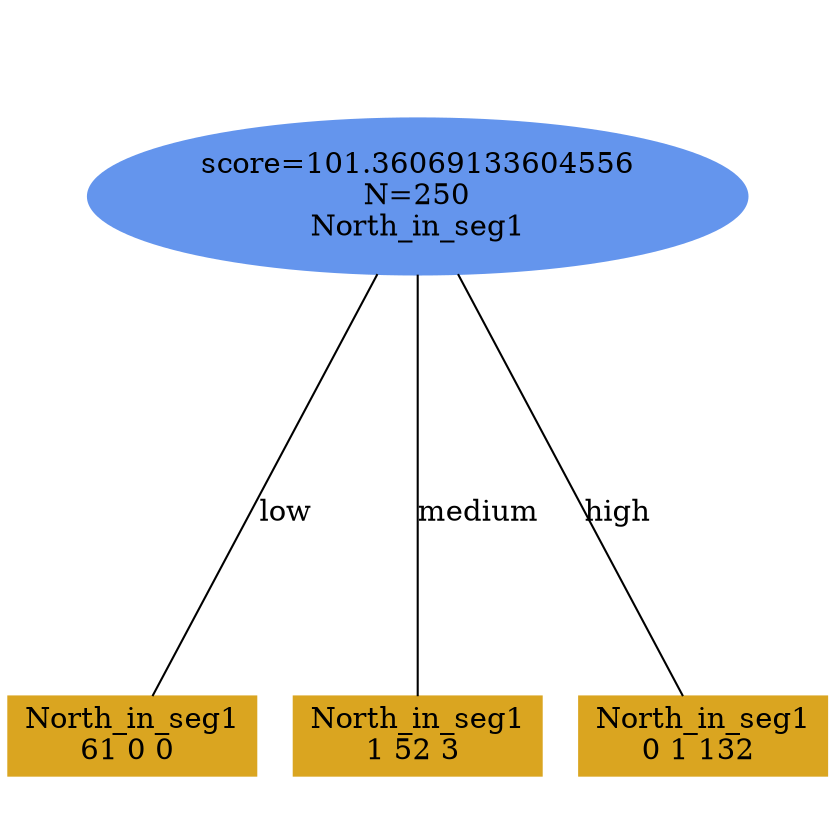 digraph "DD" {
size = "7.5,10"
ratio=1.0;
center = true;
edge [dir = none];
{ rank = same; node [shape=ellipse, style=filled, color=cornflowerblue];"5866" [label="score=101.36069133604556\nN=250\nNorth_in_seg1"];}
{ rank = same; node [shape=box, style=filled, color=goldenrod];"5867" [label="North_in_seg1\n61 0 0 "];}
{ rank = same; node [shape=box, style=filled, color=goldenrod];"5868" [label="North_in_seg1\n1 52 3 "];}
{ rank = same; node [shape=box, style=filled, color=goldenrod];"5869" [label="North_in_seg1\n0 1 132 "];}
"5866" -> "5867" [label = "low"];
"5866" -> "5868" [label = "medium"];
"5866" -> "5869" [label = "high"];

}